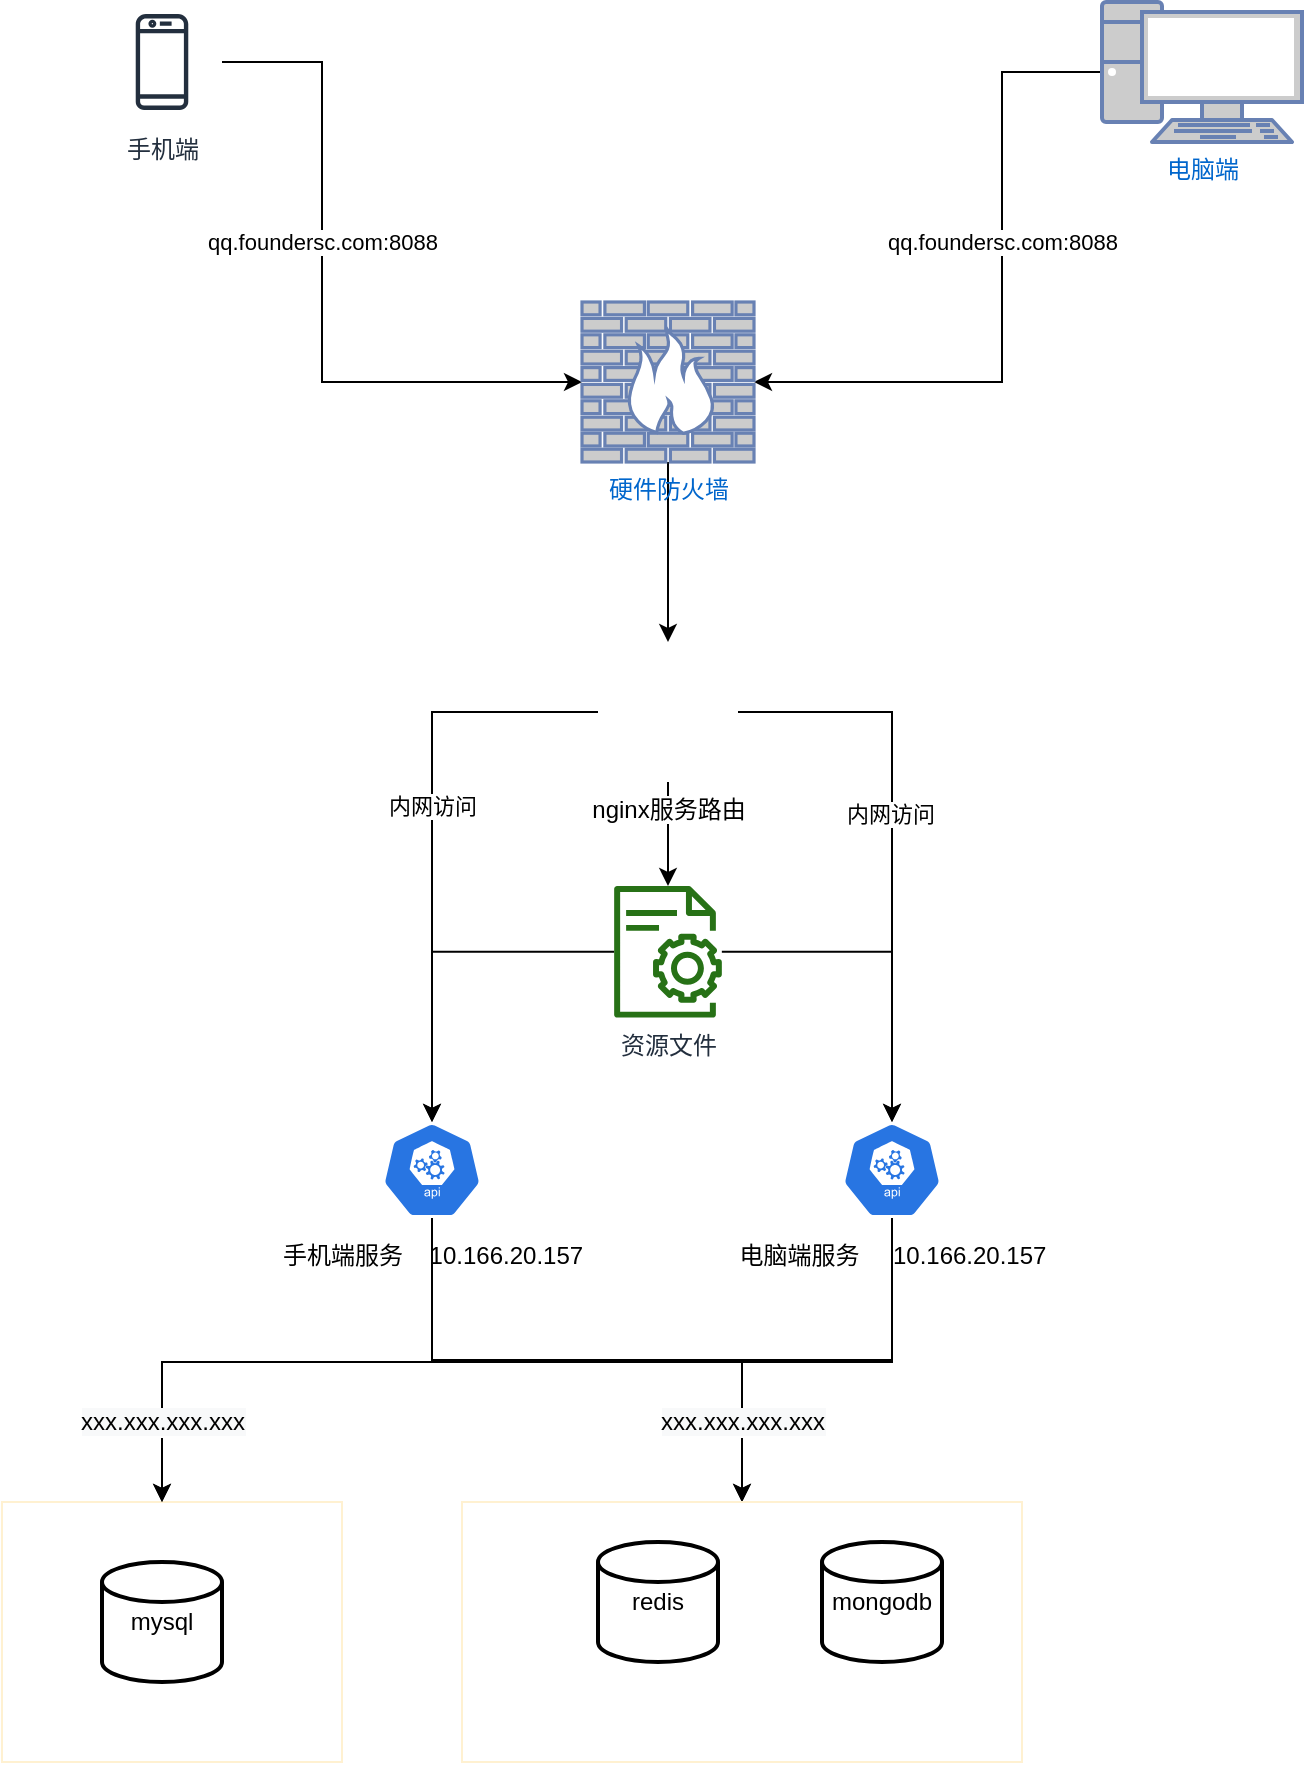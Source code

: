 <mxfile version="14.1.1" type="github">
  <diagram id="kjNfu8Xx3Lx_zaVhcjmf" name="Page-1">
    <mxGraphModel dx="1422" dy="762" grid="1" gridSize="10" guides="1" tooltips="1" connect="1" arrows="1" fold="1" page="1" pageScale="1" pageWidth="827" pageHeight="1169" math="0" shadow="0">
      <root>
        <mxCell id="0" />
        <mxCell id="1" parent="0" />
        <mxCell id="IUPC3U68XSw1S8rsNcTR-1" value="" style="rounded=0;whiteSpace=wrap;html=1;strokeColor=#FFF1D1;" parent="1" vertex="1">
          <mxGeometry x="10" y="860" width="170" height="130" as="geometry" />
        </mxCell>
        <mxCell id="bneU8rVOEiQd-OsVHFBt-6" style="edgeStyle=orthogonalEdgeStyle;rounded=0;orthogonalLoop=1;jettySize=auto;html=1;entryX=0;entryY=0.5;entryDx=0;entryDy=0;entryPerimeter=0;" parent="1" source="bneU8rVOEiQd-OsVHFBt-2" target="bneU8rVOEiQd-OsVHFBt-5" edge="1">
          <mxGeometry relative="1" as="geometry">
            <Array as="points">
              <mxPoint x="170" y="140" />
              <mxPoint x="170" y="300" />
            </Array>
          </mxGeometry>
        </mxCell>
        <mxCell id="bneU8rVOEiQd-OsVHFBt-8" value="qq.foundersc.com:8088" style="edgeLabel;html=1;align=center;verticalAlign=middle;resizable=0;points=[];" parent="bneU8rVOEiQd-OsVHFBt-6" vertex="1" connectable="0">
          <mxGeometry x="-0.176" relative="1" as="geometry">
            <mxPoint as="offset" />
          </mxGeometry>
        </mxCell>
        <mxCell id="bneU8rVOEiQd-OsVHFBt-2" value="手机端" style="outlineConnect=0;fontColor=#232F3E;gradientColor=none;strokeColor=#232F3E;fillColor=#ffffff;dashed=0;verticalLabelPosition=bottom;verticalAlign=top;align=center;html=1;fontSize=12;fontStyle=0;aspect=fixed;shape=mxgraph.aws4.resourceIcon;resIcon=mxgraph.aws4.mobile_client;" parent="1" vertex="1">
          <mxGeometry x="60" y="110" width="60" height="60" as="geometry" />
        </mxCell>
        <mxCell id="bneU8rVOEiQd-OsVHFBt-7" style="edgeStyle=orthogonalEdgeStyle;rounded=0;orthogonalLoop=1;jettySize=auto;html=1;entryX=1;entryY=0.5;entryDx=0;entryDy=0;entryPerimeter=0;" parent="1" source="bneU8rVOEiQd-OsVHFBt-3" target="bneU8rVOEiQd-OsVHFBt-5" edge="1">
          <mxGeometry relative="1" as="geometry">
            <Array as="points">
              <mxPoint x="510" y="145" />
              <mxPoint x="510" y="300" />
            </Array>
          </mxGeometry>
        </mxCell>
        <mxCell id="bneU8rVOEiQd-OsVHFBt-9" value="qq.foundersc.com:8088" style="edgeLabel;html=1;align=center;verticalAlign=middle;resizable=0;points=[];" parent="bneU8rVOEiQd-OsVHFBt-7" vertex="1" connectable="0">
          <mxGeometry x="-0.356" y="-2" relative="1" as="geometry">
            <mxPoint x="2" y="29" as="offset" />
          </mxGeometry>
        </mxCell>
        <mxCell id="bneU8rVOEiQd-OsVHFBt-3" value="电脑端" style="fontColor=#0066CC;verticalAlign=top;verticalLabelPosition=bottom;labelPosition=center;align=center;html=1;outlineConnect=0;fillColor=#CCCCCC;strokeColor=#6881B3;gradientColor=none;gradientDirection=north;strokeWidth=2;shape=mxgraph.networks.pc;" parent="1" vertex="1">
          <mxGeometry x="560" y="110" width="100" height="70" as="geometry" />
        </mxCell>
        <mxCell id="bneU8rVOEiQd-OsVHFBt-13" style="edgeStyle=orthogonalEdgeStyle;rounded=0;orthogonalLoop=1;jettySize=auto;html=1;entryX=0.5;entryY=0;entryDx=0;entryDy=0;entryPerimeter=0;" parent="1" source="bneU8rVOEiQd-OsVHFBt-4" target="bneU8rVOEiQd-OsVHFBt-11" edge="1">
          <mxGeometry relative="1" as="geometry" />
        </mxCell>
        <mxCell id="bneU8rVOEiQd-OsVHFBt-27" value="内网访问" style="edgeLabel;html=1;align=center;verticalAlign=middle;resizable=0;points=[];" parent="bneU8rVOEiQd-OsVHFBt-13" vertex="1" connectable="0">
          <mxGeometry x="-0.424" y="47" relative="1" as="geometry">
            <mxPoint x="-47" y="47" as="offset" />
          </mxGeometry>
        </mxCell>
        <mxCell id="bneU8rVOEiQd-OsVHFBt-14" style="edgeStyle=orthogonalEdgeStyle;rounded=0;orthogonalLoop=1;jettySize=auto;html=1;entryX=0.5;entryY=0;entryDx=0;entryDy=0;entryPerimeter=0;" parent="1" source="bneU8rVOEiQd-OsVHFBt-4" target="bneU8rVOEiQd-OsVHFBt-12" edge="1">
          <mxGeometry relative="1" as="geometry" />
        </mxCell>
        <mxCell id="bneU8rVOEiQd-OsVHFBt-28" value="内网访问" style="edgeLabel;html=1;align=center;verticalAlign=middle;resizable=0;points=[];" parent="bneU8rVOEiQd-OsVHFBt-14" vertex="1" connectable="0">
          <mxGeometry x="-0.461" y="-51" relative="1" as="geometry">
            <mxPoint as="offset" />
          </mxGeometry>
        </mxCell>
        <mxCell id="bneU8rVOEiQd-OsVHFBt-16" style="edgeStyle=orthogonalEdgeStyle;rounded=0;orthogonalLoop=1;jettySize=auto;html=1;" parent="1" source="bneU8rVOEiQd-OsVHFBt-4" target="bneU8rVOEiQd-OsVHFBt-15" edge="1">
          <mxGeometry relative="1" as="geometry" />
        </mxCell>
        <mxCell id="bneU8rVOEiQd-OsVHFBt-4" value="nginx服务路由" style="shape=image;html=1;verticalAlign=top;verticalLabelPosition=bottom;labelBackgroundColor=#ffffff;imageAspect=0;aspect=fixed;image=https://cdn4.iconfinder.com/data/icons/logos-brands-5/24/nginx-128.png" parent="1" vertex="1">
          <mxGeometry x="308" y="430" width="70" height="70" as="geometry" />
        </mxCell>
        <mxCell id="bneU8rVOEiQd-OsVHFBt-10" style="edgeStyle=orthogonalEdgeStyle;rounded=0;orthogonalLoop=1;jettySize=auto;html=1;" parent="1" source="bneU8rVOEiQd-OsVHFBt-5" target="bneU8rVOEiQd-OsVHFBt-4" edge="1">
          <mxGeometry relative="1" as="geometry" />
        </mxCell>
        <mxCell id="bneU8rVOEiQd-OsVHFBt-5" value="硬件防火墙" style="fontColor=#0066CC;verticalAlign=top;verticalLabelPosition=bottom;labelPosition=center;align=center;html=1;outlineConnect=0;fillColor=#CCCCCC;strokeColor=#6881B3;gradientColor=none;gradientDirection=north;strokeWidth=2;shape=mxgraph.networks.firewall;" parent="1" vertex="1">
          <mxGeometry x="300" y="260" width="86" height="80" as="geometry" />
        </mxCell>
        <mxCell id="bneU8rVOEiQd-OsVHFBt-25" style="edgeStyle=orthogonalEdgeStyle;rounded=0;orthogonalLoop=1;jettySize=auto;html=1;" parent="1" source="bneU8rVOEiQd-OsVHFBt-11" target="bneU8rVOEiQd-OsVHFBt-21" edge="1">
          <mxGeometry relative="1" as="geometry" />
        </mxCell>
        <mxCell id="IUPC3U68XSw1S8rsNcTR-2" style="edgeStyle=orthogonalEdgeStyle;rounded=0;orthogonalLoop=1;jettySize=auto;html=1;" parent="1" source="bneU8rVOEiQd-OsVHFBt-11" edge="1">
          <mxGeometry relative="1" as="geometry">
            <mxPoint x="90" y="860" as="targetPoint" />
            <Array as="points">
              <mxPoint x="225" y="790" />
              <mxPoint x="90" y="790" />
            </Array>
          </mxGeometry>
        </mxCell>
        <mxCell id="bneU8rVOEiQd-OsVHFBt-11" value="&lt;br&gt;&lt;br&gt;&lt;br&gt;&lt;br&gt;&lt;br&gt;&lt;br&gt;手机端服务&amp;nbsp; &amp;nbsp; 10.166.20.157" style="html=1;dashed=0;whitespace=wrap;fillColor=#2875E2;strokeColor=#ffffff;points=[[0.005,0.63,0],[0.1,0.2,0],[0.9,0.2,0],[0.5,0,0],[0.995,0.63,0],[0.72,0.99,0],[0.5,1,0],[0.28,0.99,0]];shape=mxgraph.kubernetes.icon;prIcon=api" parent="1" vertex="1">
          <mxGeometry x="200" y="670" width="50" height="48" as="geometry" />
        </mxCell>
        <mxCell id="bneU8rVOEiQd-OsVHFBt-26" style="edgeStyle=orthogonalEdgeStyle;rounded=0;orthogonalLoop=1;jettySize=auto;html=1;entryX=0.5;entryY=0;entryDx=0;entryDy=0;" parent="1" source="bneU8rVOEiQd-OsVHFBt-12" target="bneU8rVOEiQd-OsVHFBt-21" edge="1">
          <mxGeometry relative="1" as="geometry" />
        </mxCell>
        <mxCell id="bneU8rVOEiQd-OsVHFBt-29" value="&lt;span style=&quot;font-size: 12px ; background-color: rgb(248 , 249 , 250)&quot;&gt;xxx.xxx.xxx.xxx&lt;/span&gt;" style="edgeLabel;html=1;align=center;verticalAlign=middle;resizable=0;points=[];" parent="bneU8rVOEiQd-OsVHFBt-26" vertex="1" connectable="0">
          <mxGeometry x="0.558" y="1" relative="1" as="geometry">
            <mxPoint x="-1.04" y="7.53" as="offset" />
          </mxGeometry>
        </mxCell>
        <mxCell id="IUPC3U68XSw1S8rsNcTR-3" style="edgeStyle=orthogonalEdgeStyle;rounded=0;orthogonalLoop=1;jettySize=auto;html=1;" parent="1" source="bneU8rVOEiQd-OsVHFBt-12" edge="1">
          <mxGeometry relative="1" as="geometry">
            <mxPoint x="90" y="860" as="targetPoint" />
            <Array as="points">
              <mxPoint x="455" y="790" />
              <mxPoint x="90" y="790" />
            </Array>
          </mxGeometry>
        </mxCell>
        <mxCell id="IUPC3U68XSw1S8rsNcTR-10" value="&lt;span style=&quot;font-size: 12px ; background-color: rgb(248 , 249 , 250)&quot;&gt;xxx.xxx.xxx.xxx&lt;/span&gt;" style="edgeLabel;html=1;align=center;verticalAlign=middle;resizable=0;points=[];" parent="IUPC3U68XSw1S8rsNcTR-3" vertex="1" connectable="0">
          <mxGeometry x="0.55" y="1" relative="1" as="geometry">
            <mxPoint x="-44.06" y="29" as="offset" />
          </mxGeometry>
        </mxCell>
        <mxCell id="bneU8rVOEiQd-OsVHFBt-12" value="&lt;br&gt;&lt;br&gt;&lt;br&gt;&lt;br&gt;&lt;br&gt;&lt;br&gt;电脑端服务&amp;nbsp; &amp;nbsp; &amp;nbsp;10.166.20.157" style="html=1;dashed=0;whitespace=wrap;fillColor=#2875E2;strokeColor=#ffffff;points=[[0.005,0.63,0],[0.1,0.2,0],[0.9,0.2,0],[0.5,0,0],[0.995,0.63,0],[0.72,0.99,0],[0.5,1,0],[0.28,0.99,0]];shape=mxgraph.kubernetes.icon;prIcon=api" parent="1" vertex="1">
          <mxGeometry x="430" y="670" width="50" height="48" as="geometry" />
        </mxCell>
        <mxCell id="bneU8rVOEiQd-OsVHFBt-19" style="edgeStyle=orthogonalEdgeStyle;rounded=0;orthogonalLoop=1;jettySize=auto;html=1;entryX=0.5;entryY=0;entryDx=0;entryDy=0;entryPerimeter=0;" parent="1" source="bneU8rVOEiQd-OsVHFBt-15" target="bneU8rVOEiQd-OsVHFBt-11" edge="1">
          <mxGeometry relative="1" as="geometry" />
        </mxCell>
        <mxCell id="bneU8rVOEiQd-OsVHFBt-20" style="edgeStyle=orthogonalEdgeStyle;rounded=0;orthogonalLoop=1;jettySize=auto;html=1;entryX=0.5;entryY=0;entryDx=0;entryDy=0;entryPerimeter=0;" parent="1" source="bneU8rVOEiQd-OsVHFBt-15" target="bneU8rVOEiQd-OsVHFBt-12" edge="1">
          <mxGeometry relative="1" as="geometry" />
        </mxCell>
        <mxCell id="bneU8rVOEiQd-OsVHFBt-15" value="资源文件" style="outlineConnect=0;fontColor=#232F3E;gradientColor=none;fillColor=#277116;strokeColor=none;dashed=0;verticalLabelPosition=bottom;verticalAlign=top;align=center;html=1;fontSize=12;fontStyle=0;aspect=fixed;pointerEvents=1;shape=mxgraph.aws4.iot_device_jobs_resource;" parent="1" vertex="1">
          <mxGeometry x="316" y="552" width="54" height="65.81" as="geometry" />
        </mxCell>
        <mxCell id="bneU8rVOEiQd-OsVHFBt-21" value="" style="rounded=0;whiteSpace=wrap;html=1;strokeColor=#FFF1D1;" parent="1" vertex="1">
          <mxGeometry x="240" y="860" width="280" height="130" as="geometry" />
        </mxCell>
        <mxCell id="bneU8rVOEiQd-OsVHFBt-22" value="mysql" style="strokeWidth=2;html=1;shape=mxgraph.flowchart.database;whiteSpace=wrap;" parent="1" vertex="1">
          <mxGeometry x="60" y="890" width="60" height="60" as="geometry" />
        </mxCell>
        <mxCell id="bneU8rVOEiQd-OsVHFBt-23" value="redis" style="strokeWidth=2;html=1;shape=mxgraph.flowchart.database;whiteSpace=wrap;" parent="1" vertex="1">
          <mxGeometry x="308" y="880" width="60" height="60" as="geometry" />
        </mxCell>
        <mxCell id="bneU8rVOEiQd-OsVHFBt-24" value="mongodb" style="strokeWidth=2;html=1;shape=mxgraph.flowchart.database;whiteSpace=wrap;" parent="1" vertex="1">
          <mxGeometry x="420" y="880" width="60" height="60" as="geometry" />
        </mxCell>
      </root>
    </mxGraphModel>
  </diagram>
</mxfile>
